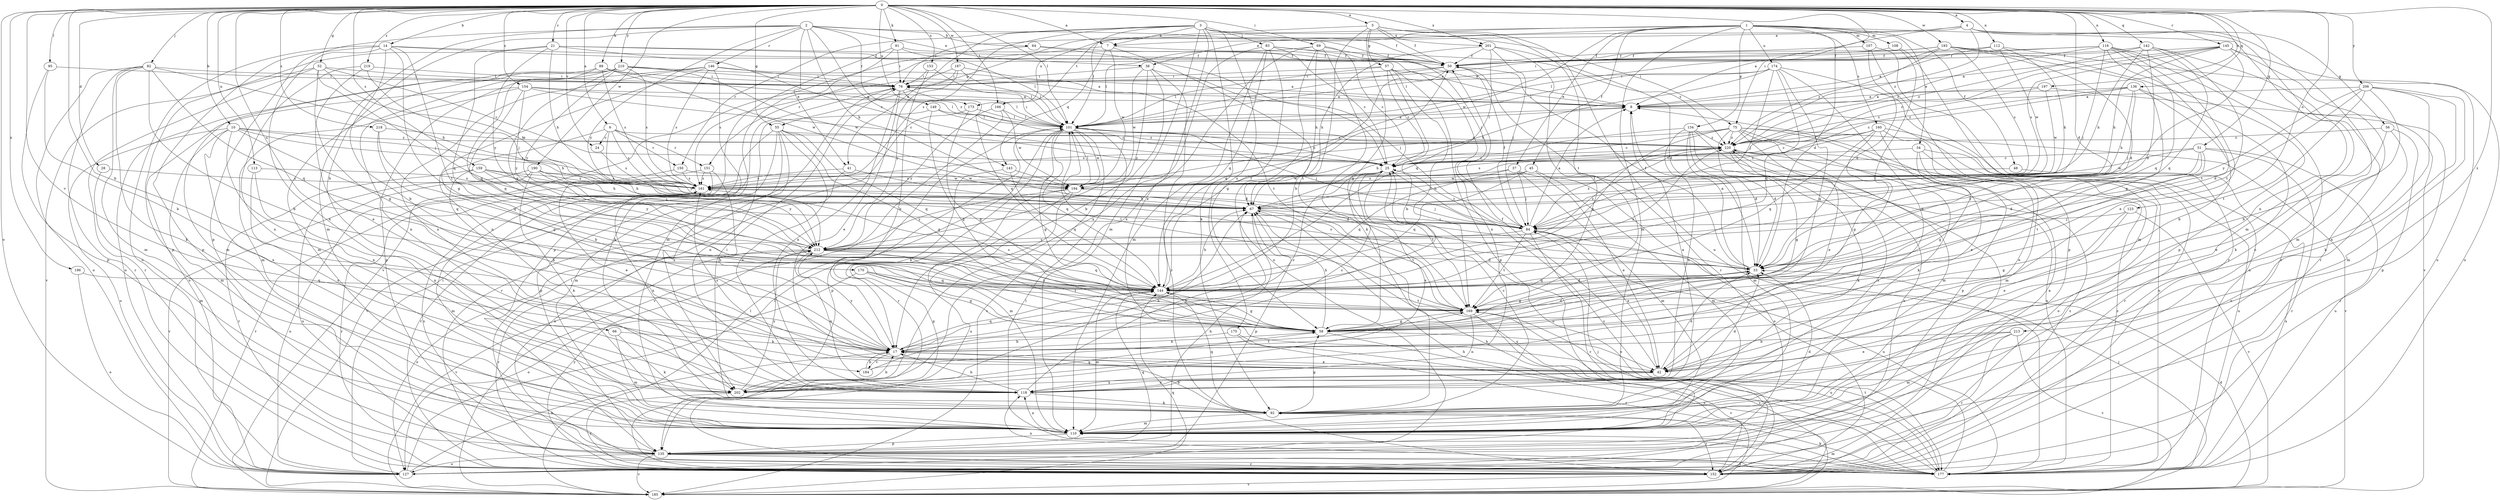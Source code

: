 strict digraph  {
0;
1;
2;
3;
4;
5;
6;
7;
8;
10;
14;
17;
21;
24;
25;
28;
33;
34;
37;
38;
41;
42;
45;
48;
50;
51;
52;
55;
56;
57;
58;
64;
66;
67;
69;
75;
76;
82;
83;
84;
89;
91;
92;
95;
101;
107;
108;
110;
112;
113;
116;
118;
123;
127;
134;
135;
136;
142;
143;
144;
145;
146;
149;
150;
151;
152;
153;
154;
159;
160;
161;
166;
169;
170;
173;
174;
175;
177;
184;
185;
187;
190;
193;
194;
196;
197;
201;
202;
206;
210;
212;
213;
218;
219;
220;
0 -> 4  [label=a];
0 -> 5  [label=a];
0 -> 6  [label=a];
0 -> 7  [label=a];
0 -> 10  [label=b];
0 -> 14  [label=b];
0 -> 17  [label=b];
0 -> 21  [label=c];
0 -> 24  [label=c];
0 -> 28  [label=d];
0 -> 33  [label=d];
0 -> 51  [label=g];
0 -> 52  [label=g];
0 -> 55  [label=g];
0 -> 69  [label=i];
0 -> 75  [label=i];
0 -> 82  [label=j];
0 -> 89  [label=k];
0 -> 91  [label=k];
0 -> 95  [label=l];
0 -> 101  [label=l];
0 -> 112  [label=n];
0 -> 113  [label=n];
0 -> 116  [label=n];
0 -> 123  [label=o];
0 -> 127  [label=o];
0 -> 136  [label=q];
0 -> 142  [label=q];
0 -> 145  [label=r];
0 -> 153  [label=s];
0 -> 154  [label=s];
0 -> 159  [label=s];
0 -> 166  [label=t];
0 -> 170  [label=u];
0 -> 173  [label=u];
0 -> 184  [label=v];
0 -> 187  [label=w];
0 -> 190  [label=w];
0 -> 193  [label=w];
0 -> 196  [label=x];
0 -> 197  [label=x];
0 -> 201  [label=x];
0 -> 206  [label=y];
0 -> 210  [label=y];
0 -> 213  [label=z];
0 -> 218  [label=z];
0 -> 219  [label=z];
1 -> 33  [label=d];
1 -> 34  [label=e];
1 -> 37  [label=e];
1 -> 38  [label=e];
1 -> 45  [label=f];
1 -> 48  [label=f];
1 -> 55  [label=g];
1 -> 107  [label=m];
1 -> 108  [label=m];
1 -> 110  [label=m];
1 -> 118  [label=n];
1 -> 134  [label=p];
1 -> 160  [label=s];
1 -> 173  [label=u];
1 -> 174  [label=u];
1 -> 194  [label=w];
2 -> 38  [label=e];
2 -> 41  [label=e];
2 -> 50  [label=f];
2 -> 64  [label=h];
2 -> 66  [label=h];
2 -> 67  [label=h];
2 -> 110  [label=m];
2 -> 135  [label=p];
2 -> 143  [label=q];
2 -> 146  [label=r];
2 -> 149  [label=r];
2 -> 212  [label=y];
3 -> 7  [label=a];
3 -> 41  [label=e];
3 -> 42  [label=e];
3 -> 75  [label=i];
3 -> 83  [label=j];
3 -> 84  [label=j];
3 -> 92  [label=k];
3 -> 101  [label=l];
3 -> 110  [label=m];
3 -> 150  [label=r];
3 -> 161  [label=s];
3 -> 175  [label=u];
4 -> 7  [label=a];
4 -> 8  [label=a];
4 -> 56  [label=g];
4 -> 76  [label=i];
4 -> 110  [label=m];
4 -> 127  [label=o];
4 -> 220  [label=z];
5 -> 17  [label=b];
5 -> 50  [label=f];
5 -> 57  [label=g];
5 -> 58  [label=g];
5 -> 166  [label=t];
5 -> 169  [label=t];
5 -> 177  [label=u];
5 -> 201  [label=x];
6 -> 17  [label=b];
6 -> 24  [label=c];
6 -> 150  [label=r];
6 -> 151  [label=r];
6 -> 161  [label=s];
6 -> 212  [label=y];
6 -> 220  [label=z];
7 -> 50  [label=f];
7 -> 143  [label=q];
7 -> 151  [label=r];
7 -> 169  [label=t];
7 -> 194  [label=w];
8 -> 101  [label=l];
8 -> 177  [label=u];
10 -> 67  [label=h];
10 -> 110  [label=m];
10 -> 118  [label=n];
10 -> 127  [label=o];
10 -> 144  [label=q];
10 -> 161  [label=s];
10 -> 202  [label=x];
10 -> 220  [label=z];
14 -> 8  [label=a];
14 -> 17  [label=b];
14 -> 50  [label=f];
14 -> 58  [label=g];
14 -> 127  [label=o];
14 -> 135  [label=p];
14 -> 169  [label=t];
14 -> 202  [label=x];
17 -> 25  [label=c];
17 -> 42  [label=e];
17 -> 144  [label=q];
17 -> 184  [label=v];
17 -> 212  [label=y];
21 -> 8  [label=a];
21 -> 25  [label=c];
21 -> 50  [label=f];
21 -> 67  [label=h];
21 -> 135  [label=p];
21 -> 144  [label=q];
21 -> 212  [label=y];
24 -> 161  [label=s];
25 -> 161  [label=s];
25 -> 169  [label=t];
25 -> 177  [label=u];
25 -> 202  [label=x];
28 -> 110  [label=m];
28 -> 161  [label=s];
33 -> 8  [label=a];
33 -> 50  [label=f];
33 -> 58  [label=g];
33 -> 144  [label=q];
33 -> 161  [label=s];
34 -> 25  [label=c];
34 -> 42  [label=e];
34 -> 58  [label=g];
34 -> 127  [label=o];
34 -> 177  [label=u];
37 -> 84  [label=j];
37 -> 110  [label=m];
37 -> 127  [label=o];
37 -> 144  [label=q];
37 -> 194  [label=w];
38 -> 17  [label=b];
38 -> 76  [label=i];
38 -> 84  [label=j];
38 -> 152  [label=r];
38 -> 194  [label=w];
38 -> 212  [label=y];
41 -> 33  [label=d];
41 -> 161  [label=s];
41 -> 177  [label=u];
42 -> 33  [label=d];
42 -> 50  [label=f];
42 -> 118  [label=n];
42 -> 161  [label=s];
42 -> 202  [label=x];
45 -> 42  [label=e];
45 -> 67  [label=h];
45 -> 110  [label=m];
45 -> 144  [label=q];
45 -> 194  [label=w];
48 -> 161  [label=s];
48 -> 177  [label=u];
50 -> 76  [label=i];
50 -> 101  [label=l];
50 -> 144  [label=q];
50 -> 152  [label=r];
51 -> 25  [label=c];
51 -> 33  [label=d];
51 -> 152  [label=r];
51 -> 169  [label=t];
51 -> 177  [label=u];
51 -> 194  [label=w];
51 -> 212  [label=y];
52 -> 25  [label=c];
52 -> 58  [label=g];
52 -> 67  [label=h];
52 -> 76  [label=i];
52 -> 84  [label=j];
52 -> 152  [label=r];
52 -> 185  [label=v];
55 -> 58  [label=g];
55 -> 110  [label=m];
55 -> 118  [label=n];
55 -> 135  [label=p];
55 -> 144  [label=q];
55 -> 185  [label=v];
55 -> 202  [label=x];
55 -> 220  [label=z];
56 -> 42  [label=e];
56 -> 127  [label=o];
56 -> 152  [label=r];
56 -> 220  [label=z];
57 -> 17  [label=b];
57 -> 25  [label=c];
57 -> 76  [label=i];
57 -> 101  [label=l];
57 -> 135  [label=p];
57 -> 169  [label=t];
57 -> 202  [label=x];
58 -> 17  [label=b];
58 -> 33  [label=d];
58 -> 42  [label=e];
58 -> 67  [label=h];
58 -> 185  [label=v];
64 -> 25  [label=c];
64 -> 50  [label=f];
64 -> 185  [label=v];
66 -> 17  [label=b];
66 -> 92  [label=k];
66 -> 110  [label=m];
67 -> 84  [label=j];
67 -> 135  [label=p];
67 -> 169  [label=t];
67 -> 177  [label=u];
69 -> 25  [label=c];
69 -> 50  [label=f];
69 -> 67  [label=h];
69 -> 92  [label=k];
69 -> 101  [label=l];
69 -> 127  [label=o];
69 -> 202  [label=x];
75 -> 25  [label=c];
75 -> 33  [label=d];
75 -> 42  [label=e];
75 -> 92  [label=k];
75 -> 110  [label=m];
75 -> 135  [label=p];
75 -> 144  [label=q];
75 -> 161  [label=s];
75 -> 185  [label=v];
75 -> 220  [label=z];
76 -> 8  [label=a];
76 -> 42  [label=e];
76 -> 101  [label=l];
76 -> 118  [label=n];
76 -> 144  [label=q];
82 -> 17  [label=b];
82 -> 67  [label=h];
82 -> 76  [label=i];
82 -> 92  [label=k];
82 -> 110  [label=m];
82 -> 127  [label=o];
82 -> 144  [label=q];
82 -> 152  [label=r];
83 -> 25  [label=c];
83 -> 50  [label=f];
83 -> 58  [label=g];
83 -> 110  [label=m];
83 -> 144  [label=q];
83 -> 202  [label=x];
83 -> 220  [label=z];
84 -> 8  [label=a];
84 -> 25  [label=c];
84 -> 42  [label=e];
84 -> 50  [label=f];
84 -> 152  [label=r];
84 -> 169  [label=t];
84 -> 177  [label=u];
84 -> 212  [label=y];
84 -> 220  [label=z];
89 -> 76  [label=i];
89 -> 110  [label=m];
89 -> 144  [label=q];
89 -> 161  [label=s];
89 -> 194  [label=w];
89 -> 220  [label=z];
91 -> 50  [label=f];
91 -> 76  [label=i];
91 -> 101  [label=l];
91 -> 110  [label=m];
91 -> 135  [label=p];
92 -> 17  [label=b];
92 -> 25  [label=c];
92 -> 58  [label=g];
92 -> 76  [label=i];
92 -> 110  [label=m];
92 -> 144  [label=q];
92 -> 152  [label=r];
92 -> 220  [label=z];
95 -> 17  [label=b];
95 -> 76  [label=i];
95 -> 135  [label=p];
101 -> 8  [label=a];
101 -> 25  [label=c];
101 -> 33  [label=d];
101 -> 58  [label=g];
101 -> 76  [label=i];
101 -> 84  [label=j];
101 -> 135  [label=p];
101 -> 144  [label=q];
101 -> 152  [label=r];
101 -> 185  [label=v];
101 -> 194  [label=w];
101 -> 220  [label=z];
107 -> 33  [label=d];
107 -> 50  [label=f];
107 -> 135  [label=p];
107 -> 152  [label=r];
108 -> 50  [label=f];
108 -> 110  [label=m];
108 -> 169  [label=t];
110 -> 33  [label=d];
110 -> 118  [label=n];
110 -> 135  [label=p];
112 -> 8  [label=a];
112 -> 50  [label=f];
112 -> 67  [label=h];
112 -> 177  [label=u];
112 -> 194  [label=w];
113 -> 118  [label=n];
113 -> 161  [label=s];
113 -> 202  [label=x];
116 -> 42  [label=e];
116 -> 50  [label=f];
116 -> 84  [label=j];
116 -> 101  [label=l];
116 -> 144  [label=q];
116 -> 152  [label=r];
116 -> 169  [label=t];
116 -> 185  [label=v];
116 -> 220  [label=z];
118 -> 8  [label=a];
118 -> 17  [label=b];
118 -> 33  [label=d];
118 -> 67  [label=h];
118 -> 92  [label=k];
123 -> 42  [label=e];
123 -> 58  [label=g];
123 -> 84  [label=j];
123 -> 185  [label=v];
127 -> 17  [label=b];
127 -> 76  [label=i];
127 -> 101  [label=l];
134 -> 33  [label=d];
134 -> 67  [label=h];
134 -> 110  [label=m];
134 -> 118  [label=n];
134 -> 127  [label=o];
134 -> 177  [label=u];
134 -> 220  [label=z];
135 -> 67  [label=h];
135 -> 127  [label=o];
135 -> 144  [label=q];
135 -> 152  [label=r];
135 -> 161  [label=s];
135 -> 177  [label=u];
135 -> 185  [label=v];
136 -> 8  [label=a];
136 -> 17  [label=b];
136 -> 25  [label=c];
136 -> 67  [label=h];
136 -> 84  [label=j];
136 -> 92  [label=k];
136 -> 220  [label=z];
142 -> 33  [label=d];
142 -> 50  [label=f];
142 -> 67  [label=h];
142 -> 144  [label=q];
142 -> 152  [label=r];
142 -> 169  [label=t];
142 -> 220  [label=z];
143 -> 17  [label=b];
143 -> 144  [label=q];
143 -> 194  [label=w];
144 -> 33  [label=d];
144 -> 50  [label=f];
144 -> 58  [label=g];
144 -> 67  [label=h];
144 -> 110  [label=m];
144 -> 169  [label=t];
144 -> 220  [label=z];
145 -> 8  [label=a];
145 -> 25  [label=c];
145 -> 50  [label=f];
145 -> 67  [label=h];
145 -> 84  [label=j];
145 -> 110  [label=m];
145 -> 161  [label=s];
145 -> 177  [label=u];
146 -> 8  [label=a];
146 -> 76  [label=i];
146 -> 92  [label=k];
146 -> 118  [label=n];
146 -> 135  [label=p];
146 -> 161  [label=s];
146 -> 202  [label=x];
149 -> 25  [label=c];
149 -> 58  [label=g];
149 -> 101  [label=l];
149 -> 118  [label=n];
150 -> 42  [label=e];
150 -> 161  [label=s];
150 -> 194  [label=w];
151 -> 17  [label=b];
151 -> 152  [label=r];
151 -> 161  [label=s];
151 -> 185  [label=v];
152 -> 8  [label=a];
152 -> 84  [label=j];
152 -> 185  [label=v];
152 -> 212  [label=y];
152 -> 220  [label=z];
153 -> 17  [label=b];
153 -> 76  [label=i];
153 -> 101  [label=l];
154 -> 8  [label=a];
154 -> 25  [label=c];
154 -> 101  [label=l];
154 -> 110  [label=m];
154 -> 127  [label=o];
154 -> 144  [label=q];
154 -> 212  [label=y];
159 -> 17  [label=b];
159 -> 67  [label=h];
159 -> 84  [label=j];
159 -> 152  [label=r];
159 -> 161  [label=s];
159 -> 212  [label=y];
160 -> 25  [label=c];
160 -> 42  [label=e];
160 -> 58  [label=g];
160 -> 110  [label=m];
160 -> 144  [label=q];
160 -> 152  [label=r];
160 -> 161  [label=s];
160 -> 220  [label=z];
161 -> 67  [label=h];
161 -> 110  [label=m];
161 -> 127  [label=o];
161 -> 152  [label=r];
161 -> 202  [label=x];
166 -> 101  [label=l];
166 -> 185  [label=v];
166 -> 194  [label=w];
166 -> 212  [label=y];
169 -> 58  [label=g];
169 -> 101  [label=l];
169 -> 118  [label=n];
169 -> 161  [label=s];
169 -> 177  [label=u];
169 -> 185  [label=v];
170 -> 58  [label=g];
170 -> 127  [label=o];
170 -> 144  [label=q];
170 -> 169  [label=t];
173 -> 58  [label=g];
173 -> 101  [label=l];
173 -> 152  [label=r];
174 -> 17  [label=b];
174 -> 58  [label=g];
174 -> 67  [label=h];
174 -> 76  [label=i];
174 -> 84  [label=j];
174 -> 101  [label=l];
174 -> 144  [label=q];
174 -> 177  [label=u];
175 -> 17  [label=b];
175 -> 152  [label=r];
175 -> 177  [label=u];
177 -> 25  [label=c];
177 -> 67  [label=h];
177 -> 76  [label=i];
177 -> 92  [label=k];
177 -> 101  [label=l];
177 -> 110  [label=m];
177 -> 118  [label=n];
177 -> 169  [label=t];
177 -> 220  [label=z];
184 -> 17  [label=b];
184 -> 25  [label=c];
184 -> 169  [label=t];
185 -> 33  [label=d];
185 -> 67  [label=h];
185 -> 84  [label=j];
185 -> 101  [label=l];
185 -> 144  [label=q];
187 -> 76  [label=i];
187 -> 101  [label=l];
187 -> 161  [label=s];
187 -> 169  [label=t];
187 -> 212  [label=y];
190 -> 67  [label=h];
190 -> 92  [label=k];
190 -> 161  [label=s];
190 -> 177  [label=u];
190 -> 185  [label=v];
190 -> 194  [label=w];
190 -> 212  [label=y];
193 -> 33  [label=d];
193 -> 50  [label=f];
193 -> 58  [label=g];
193 -> 76  [label=i];
193 -> 101  [label=l];
193 -> 135  [label=p];
193 -> 161  [label=s];
193 -> 220  [label=z];
194 -> 84  [label=j];
194 -> 101  [label=l];
194 -> 110  [label=m];
194 -> 135  [label=p];
194 -> 177  [label=u];
194 -> 212  [label=y];
196 -> 127  [label=o];
196 -> 144  [label=q];
197 -> 8  [label=a];
197 -> 135  [label=p];
197 -> 194  [label=w];
197 -> 220  [label=z];
201 -> 33  [label=d];
201 -> 50  [label=f];
201 -> 67  [label=h];
201 -> 84  [label=j];
201 -> 144  [label=q];
201 -> 169  [label=t];
202 -> 17  [label=b];
202 -> 58  [label=g];
202 -> 67  [label=h];
202 -> 152  [label=r];
202 -> 212  [label=y];
206 -> 8  [label=a];
206 -> 17  [label=b];
206 -> 33  [label=d];
206 -> 92  [label=k];
206 -> 110  [label=m];
206 -> 118  [label=n];
206 -> 169  [label=t];
206 -> 212  [label=y];
210 -> 8  [label=a];
210 -> 76  [label=i];
210 -> 110  [label=m];
210 -> 118  [label=n];
210 -> 127  [label=o];
210 -> 144  [label=q];
210 -> 161  [label=s];
210 -> 194  [label=w];
210 -> 212  [label=y];
212 -> 33  [label=d];
212 -> 118  [label=n];
212 -> 127  [label=o];
212 -> 144  [label=q];
212 -> 152  [label=r];
212 -> 169  [label=t];
212 -> 185  [label=v];
212 -> 220  [label=z];
213 -> 17  [label=b];
213 -> 42  [label=e];
213 -> 110  [label=m];
213 -> 152  [label=r];
213 -> 185  [label=v];
218 -> 58  [label=g];
218 -> 144  [label=q];
218 -> 220  [label=z];
219 -> 42  [label=e];
219 -> 76  [label=i];
219 -> 84  [label=j];
219 -> 202  [label=x];
220 -> 25  [label=c];
220 -> 58  [label=g];
220 -> 92  [label=k];
220 -> 127  [label=o];
220 -> 161  [label=s];
}
